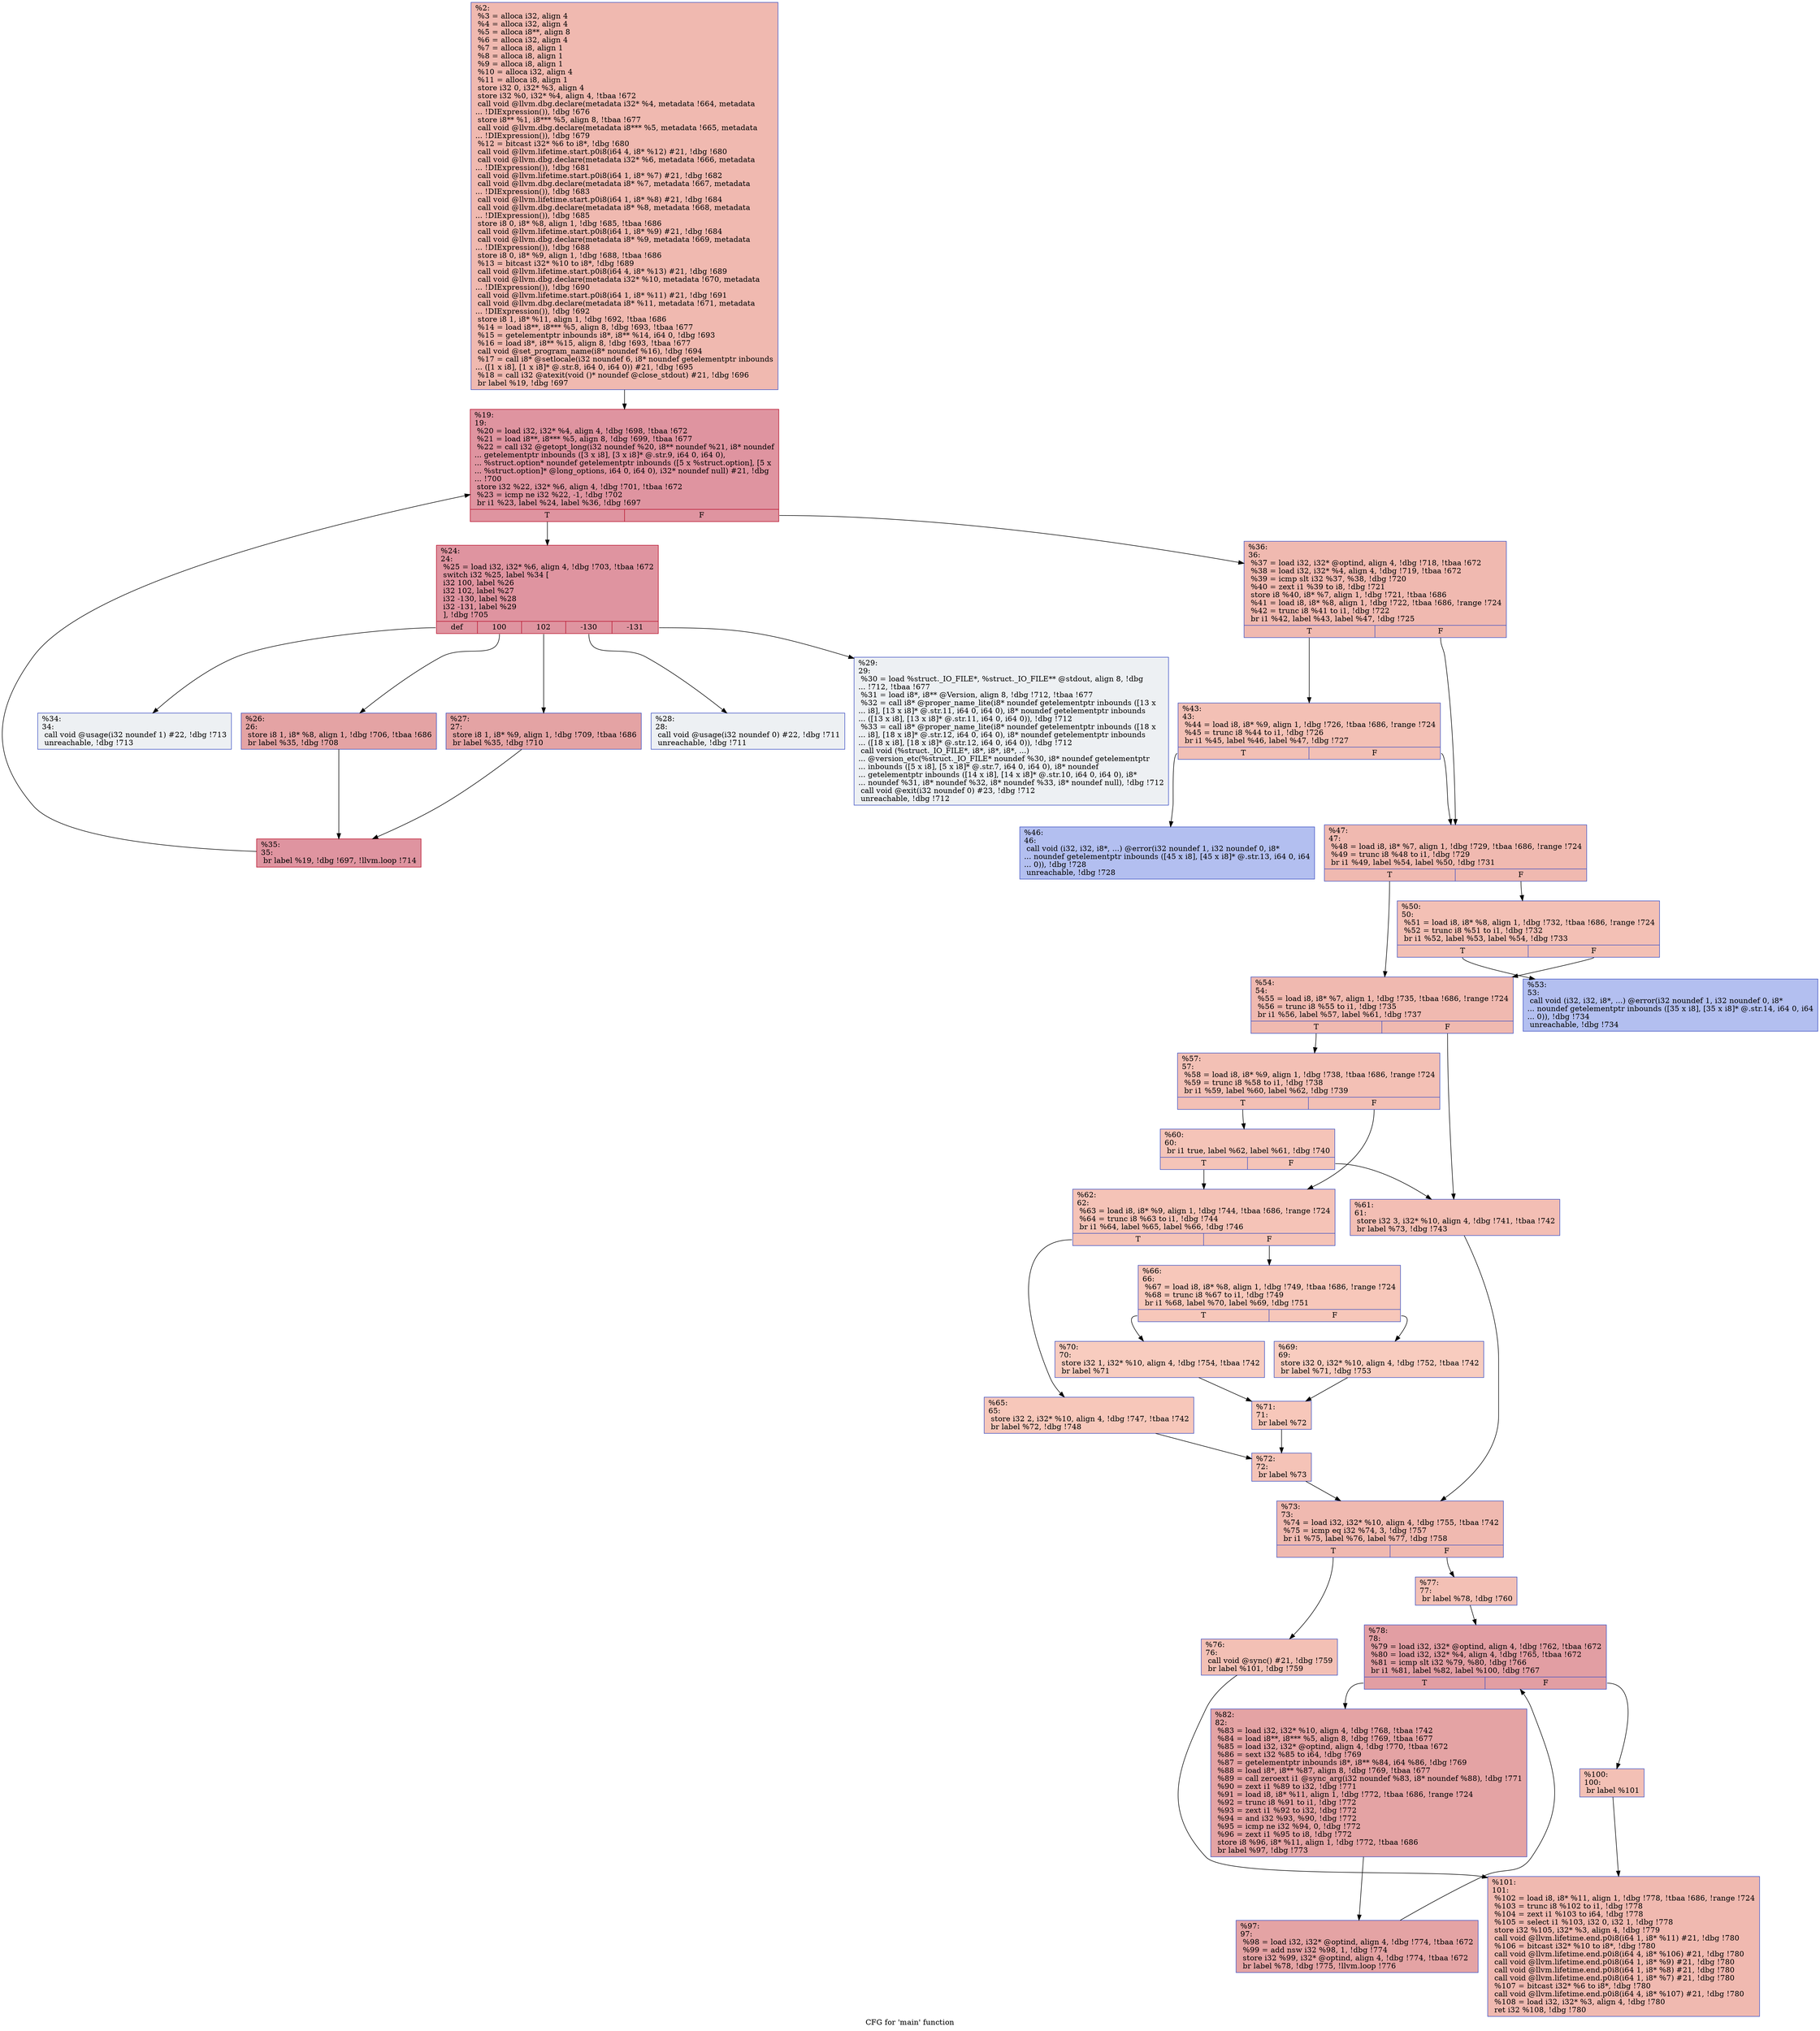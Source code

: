 digraph "CFG for 'main' function" {
	label="CFG for 'main' function";

	Node0x18931d0 [shape=record,color="#3d50c3ff", style=filled, fillcolor="#de614d70",label="{%2:\l  %3 = alloca i32, align 4\l  %4 = alloca i32, align 4\l  %5 = alloca i8**, align 8\l  %6 = alloca i32, align 4\l  %7 = alloca i8, align 1\l  %8 = alloca i8, align 1\l  %9 = alloca i8, align 1\l  %10 = alloca i32, align 4\l  %11 = alloca i8, align 1\l  store i32 0, i32* %3, align 4\l  store i32 %0, i32* %4, align 4, !tbaa !672\l  call void @llvm.dbg.declare(metadata i32* %4, metadata !664, metadata\l... !DIExpression()), !dbg !676\l  store i8** %1, i8*** %5, align 8, !tbaa !677\l  call void @llvm.dbg.declare(metadata i8*** %5, metadata !665, metadata\l... !DIExpression()), !dbg !679\l  %12 = bitcast i32* %6 to i8*, !dbg !680\l  call void @llvm.lifetime.start.p0i8(i64 4, i8* %12) #21, !dbg !680\l  call void @llvm.dbg.declare(metadata i32* %6, metadata !666, metadata\l... !DIExpression()), !dbg !681\l  call void @llvm.lifetime.start.p0i8(i64 1, i8* %7) #21, !dbg !682\l  call void @llvm.dbg.declare(metadata i8* %7, metadata !667, metadata\l... !DIExpression()), !dbg !683\l  call void @llvm.lifetime.start.p0i8(i64 1, i8* %8) #21, !dbg !684\l  call void @llvm.dbg.declare(metadata i8* %8, metadata !668, metadata\l... !DIExpression()), !dbg !685\l  store i8 0, i8* %8, align 1, !dbg !685, !tbaa !686\l  call void @llvm.lifetime.start.p0i8(i64 1, i8* %9) #21, !dbg !684\l  call void @llvm.dbg.declare(metadata i8* %9, metadata !669, metadata\l... !DIExpression()), !dbg !688\l  store i8 0, i8* %9, align 1, !dbg !688, !tbaa !686\l  %13 = bitcast i32* %10 to i8*, !dbg !689\l  call void @llvm.lifetime.start.p0i8(i64 4, i8* %13) #21, !dbg !689\l  call void @llvm.dbg.declare(metadata i32* %10, metadata !670, metadata\l... !DIExpression()), !dbg !690\l  call void @llvm.lifetime.start.p0i8(i64 1, i8* %11) #21, !dbg !691\l  call void @llvm.dbg.declare(metadata i8* %11, metadata !671, metadata\l... !DIExpression()), !dbg !692\l  store i8 1, i8* %11, align 1, !dbg !692, !tbaa !686\l  %14 = load i8**, i8*** %5, align 8, !dbg !693, !tbaa !677\l  %15 = getelementptr inbounds i8*, i8** %14, i64 0, !dbg !693\l  %16 = load i8*, i8** %15, align 8, !dbg !693, !tbaa !677\l  call void @set_program_name(i8* noundef %16), !dbg !694\l  %17 = call i8* @setlocale(i32 noundef 6, i8* noundef getelementptr inbounds\l... ([1 x i8], [1 x i8]* @.str.8, i64 0, i64 0)) #21, !dbg !695\l  %18 = call i32 @atexit(void ()* noundef @close_stdout) #21, !dbg !696\l  br label %19, !dbg !697\l}"];
	Node0x18931d0 -> Node0x1893220;
	Node0x1893220 [shape=record,color="#b70d28ff", style=filled, fillcolor="#b70d2870",label="{%19:\l19:                                               \l  %20 = load i32, i32* %4, align 4, !dbg !698, !tbaa !672\l  %21 = load i8**, i8*** %5, align 8, !dbg !699, !tbaa !677\l  %22 = call i32 @getopt_long(i32 noundef %20, i8** noundef %21, i8* noundef\l... getelementptr inbounds ([3 x i8], [3 x i8]* @.str.9, i64 0, i64 0),\l... %struct.option* noundef getelementptr inbounds ([5 x %struct.option], [5 x\l... %struct.option]* @long_options, i64 0, i64 0), i32* noundef null) #21, !dbg\l... !700\l  store i32 %22, i32* %6, align 4, !dbg !701, !tbaa !672\l  %23 = icmp ne i32 %22, -1, !dbg !702\l  br i1 %23, label %24, label %36, !dbg !697\l|{<s0>T|<s1>F}}"];
	Node0x1893220:s0 -> Node0x1893270;
	Node0x1893220:s1 -> Node0x18934a0;
	Node0x1893270 [shape=record,color="#b70d28ff", style=filled, fillcolor="#b70d2870",label="{%24:\l24:                                               \l  %25 = load i32, i32* %6, align 4, !dbg !703, !tbaa !672\l  switch i32 %25, label %34 [\l    i32 100, label %26\l    i32 102, label %27\l    i32 -130, label %28\l    i32 -131, label %29\l  ], !dbg !705\l|{<s0>def|<s1>100|<s2>102|<s3>-130|<s4>-131}}"];
	Node0x1893270:s0 -> Node0x1893400;
	Node0x1893270:s1 -> Node0x18932c0;
	Node0x1893270:s2 -> Node0x1893310;
	Node0x1893270:s3 -> Node0x1893360;
	Node0x1893270:s4 -> Node0x18933b0;
	Node0x18932c0 [shape=record,color="#3d50c3ff", style=filled, fillcolor="#c32e3170",label="{%26:\l26:                                               \l  store i8 1, i8* %8, align 1, !dbg !706, !tbaa !686\l  br label %35, !dbg !708\l}"];
	Node0x18932c0 -> Node0x1893450;
	Node0x1893310 [shape=record,color="#3d50c3ff", style=filled, fillcolor="#c32e3170",label="{%27:\l27:                                               \l  store i8 1, i8* %9, align 1, !dbg !709, !tbaa !686\l  br label %35, !dbg !710\l}"];
	Node0x1893310 -> Node0x1893450;
	Node0x1893360 [shape=record,color="#3d50c3ff", style=filled, fillcolor="#d6dce470",label="{%28:\l28:                                               \l  call void @usage(i32 noundef 0) #22, !dbg !711\l  unreachable, !dbg !711\l}"];
	Node0x18933b0 [shape=record,color="#3d50c3ff", style=filled, fillcolor="#d6dce470",label="{%29:\l29:                                               \l  %30 = load %struct._IO_FILE*, %struct._IO_FILE** @stdout, align 8, !dbg\l... !712, !tbaa !677\l  %31 = load i8*, i8** @Version, align 8, !dbg !712, !tbaa !677\l  %32 = call i8* @proper_name_lite(i8* noundef getelementptr inbounds ([13 x\l... i8], [13 x i8]* @.str.11, i64 0, i64 0), i8* noundef getelementptr inbounds\l... ([13 x i8], [13 x i8]* @.str.11, i64 0, i64 0)), !dbg !712\l  %33 = call i8* @proper_name_lite(i8* noundef getelementptr inbounds ([18 x\l... i8], [18 x i8]* @.str.12, i64 0, i64 0), i8* noundef getelementptr inbounds\l... ([18 x i8], [18 x i8]* @.str.12, i64 0, i64 0)), !dbg !712\l  call void (%struct._IO_FILE*, i8*, i8*, i8*, ...)\l... @version_etc(%struct._IO_FILE* noundef %30, i8* noundef getelementptr\l... inbounds ([5 x i8], [5 x i8]* @.str.7, i64 0, i64 0), i8* noundef\l... getelementptr inbounds ([14 x i8], [14 x i8]* @.str.10, i64 0, i64 0), i8*\l... noundef %31, i8* noundef %32, i8* noundef %33, i8* noundef null), !dbg !712\l  call void @exit(i32 noundef 0) #23, !dbg !712\l  unreachable, !dbg !712\l}"];
	Node0x1893400 [shape=record,color="#3d50c3ff", style=filled, fillcolor="#d6dce470",label="{%34:\l34:                                               \l  call void @usage(i32 noundef 1) #22, !dbg !713\l  unreachable, !dbg !713\l}"];
	Node0x1893450 [shape=record,color="#b70d28ff", style=filled, fillcolor="#b70d2870",label="{%35:\l35:                                               \l  br label %19, !dbg !697, !llvm.loop !714\l}"];
	Node0x1893450 -> Node0x1893220;
	Node0x18934a0 [shape=record,color="#3d50c3ff", style=filled, fillcolor="#de614d70",label="{%36:\l36:                                               \l  %37 = load i32, i32* @optind, align 4, !dbg !718, !tbaa !672\l  %38 = load i32, i32* %4, align 4, !dbg !719, !tbaa !672\l  %39 = icmp slt i32 %37, %38, !dbg !720\l  %40 = zext i1 %39 to i8, !dbg !721\l  store i8 %40, i8* %7, align 1, !dbg !721, !tbaa !686\l  %41 = load i8, i8* %8, align 1, !dbg !722, !tbaa !686, !range !724\l  %42 = trunc i8 %41 to i1, !dbg !722\l  br i1 %42, label %43, label %47, !dbg !725\l|{<s0>T|<s1>F}}"];
	Node0x18934a0:s0 -> Node0x18934f0;
	Node0x18934a0:s1 -> Node0x1893590;
	Node0x18934f0 [shape=record,color="#3d50c3ff", style=filled, fillcolor="#e5705870",label="{%43:\l43:                                               \l  %44 = load i8, i8* %9, align 1, !dbg !726, !tbaa !686, !range !724\l  %45 = trunc i8 %44 to i1, !dbg !726\l  br i1 %45, label %46, label %47, !dbg !727\l|{<s0>T|<s1>F}}"];
	Node0x18934f0:s0 -> Node0x1893540;
	Node0x18934f0:s1 -> Node0x1893590;
	Node0x1893540 [shape=record,color="#3d50c3ff", style=filled, fillcolor="#536edd70",label="{%46:\l46:                                               \l  call void (i32, i32, i8*, ...) @error(i32 noundef 1, i32 noundef 0, i8*\l... noundef getelementptr inbounds ([45 x i8], [45 x i8]* @.str.13, i64 0, i64\l... 0)), !dbg !728\l  unreachable, !dbg !728\l}"];
	Node0x1893590 [shape=record,color="#3d50c3ff", style=filled, fillcolor="#de614d70",label="{%47:\l47:                                               \l  %48 = load i8, i8* %7, align 1, !dbg !729, !tbaa !686, !range !724\l  %49 = trunc i8 %48 to i1, !dbg !729\l  br i1 %49, label %54, label %50, !dbg !731\l|{<s0>T|<s1>F}}"];
	Node0x1893590:s0 -> Node0x1893680;
	Node0x1893590:s1 -> Node0x18935e0;
	Node0x18935e0 [shape=record,color="#3d50c3ff", style=filled, fillcolor="#e5705870",label="{%50:\l50:                                               \l  %51 = load i8, i8* %8, align 1, !dbg !732, !tbaa !686, !range !724\l  %52 = trunc i8 %51 to i1, !dbg !732\l  br i1 %52, label %53, label %54, !dbg !733\l|{<s0>T|<s1>F}}"];
	Node0x18935e0:s0 -> Node0x1893630;
	Node0x18935e0:s1 -> Node0x1893680;
	Node0x1893630 [shape=record,color="#3d50c3ff", style=filled, fillcolor="#536edd70",label="{%53:\l53:                                               \l  call void (i32, i32, i8*, ...) @error(i32 noundef 1, i32 noundef 0, i8*\l... noundef getelementptr inbounds ([35 x i8], [35 x i8]* @.str.14, i64 0, i64\l... 0)), !dbg !734\l  unreachable, !dbg !734\l}"];
	Node0x1893680 [shape=record,color="#3d50c3ff", style=filled, fillcolor="#de614d70",label="{%54:\l54:                                               \l  %55 = load i8, i8* %7, align 1, !dbg !735, !tbaa !686, !range !724\l  %56 = trunc i8 %55 to i1, !dbg !735\l  br i1 %56, label %57, label %61, !dbg !737\l|{<s0>T|<s1>F}}"];
	Node0x1893680:s0 -> Node0x18936d0;
	Node0x1893680:s1 -> Node0x1893770;
	Node0x18936d0 [shape=record,color="#3d50c3ff", style=filled, fillcolor="#e5705870",label="{%57:\l57:                                               \l  %58 = load i8, i8* %9, align 1, !dbg !738, !tbaa !686, !range !724\l  %59 = trunc i8 %58 to i1, !dbg !738\l  br i1 %59, label %60, label %62, !dbg !739\l|{<s0>T|<s1>F}}"];
	Node0x18936d0:s0 -> Node0x1893720;
	Node0x18936d0:s1 -> Node0x18937c0;
	Node0x1893720 [shape=record,color="#3d50c3ff", style=filled, fillcolor="#e97a5f70",label="{%60:\l60:                                               \l  br i1 true, label %62, label %61, !dbg !740\l|{<s0>T|<s1>F}}"];
	Node0x1893720:s0 -> Node0x18937c0;
	Node0x1893720:s1 -> Node0x1893770;
	Node0x1893770 [shape=record,color="#3d50c3ff", style=filled, fillcolor="#e36c5570",label="{%61:\l61:                                               \l  store i32 3, i32* %10, align 4, !dbg !741, !tbaa !742\l  br label %73, !dbg !743\l}"];
	Node0x1893770 -> Node0x18939f0;
	Node0x18937c0 [shape=record,color="#3d50c3ff", style=filled, fillcolor="#e8765c70",label="{%62:\l62:                                               \l  %63 = load i8, i8* %9, align 1, !dbg !744, !tbaa !686, !range !724\l  %64 = trunc i8 %63 to i1, !dbg !744\l  br i1 %64, label %65, label %66, !dbg !746\l|{<s0>T|<s1>F}}"];
	Node0x18937c0:s0 -> Node0x1893810;
	Node0x18937c0:s1 -> Node0x1893860;
	Node0x1893810 [shape=record,color="#3d50c3ff", style=filled, fillcolor="#ec7f6370",label="{%65:\l65:                                               \l  store i32 2, i32* %10, align 4, !dbg !747, !tbaa !742\l  br label %72, !dbg !748\l}"];
	Node0x1893810 -> Node0x18939a0;
	Node0x1893860 [shape=record,color="#3d50c3ff", style=filled, fillcolor="#ec7f6370",label="{%66:\l66:                                               \l  %67 = load i8, i8* %8, align 1, !dbg !749, !tbaa !686, !range !724\l  %68 = trunc i8 %67 to i1, !dbg !749\l  br i1 %68, label %70, label %69, !dbg !751\l|{<s0>T|<s1>F}}"];
	Node0x1893860:s0 -> Node0x1893900;
	Node0x1893860:s1 -> Node0x18938b0;
	Node0x18938b0 [shape=record,color="#3d50c3ff", style=filled, fillcolor="#f08b6e70",label="{%69:\l69:                                               \l  store i32 0, i32* %10, align 4, !dbg !752, !tbaa !742\l  br label %71, !dbg !753\l}"];
	Node0x18938b0 -> Node0x1893950;
	Node0x1893900 [shape=record,color="#3d50c3ff", style=filled, fillcolor="#f08b6e70",label="{%70:\l70:                                               \l  store i32 1, i32* %10, align 4, !dbg !754, !tbaa !742\l  br label %71\l}"];
	Node0x1893900 -> Node0x1893950;
	Node0x1893950 [shape=record,color="#3d50c3ff", style=filled, fillcolor="#ec7f6370",label="{%71:\l71:                                               \l  br label %72\l}"];
	Node0x1893950 -> Node0x18939a0;
	Node0x18939a0 [shape=record,color="#3d50c3ff", style=filled, fillcolor="#e8765c70",label="{%72:\l72:                                               \l  br label %73\l}"];
	Node0x18939a0 -> Node0x18939f0;
	Node0x18939f0 [shape=record,color="#3d50c3ff", style=filled, fillcolor="#de614d70",label="{%73:\l73:                                               \l  %74 = load i32, i32* %10, align 4, !dbg !755, !tbaa !742\l  %75 = icmp eq i32 %74, 3, !dbg !757\l  br i1 %75, label %76, label %77, !dbg !758\l|{<s0>T|<s1>F}}"];
	Node0x18939f0:s0 -> Node0x1893a40;
	Node0x18939f0:s1 -> Node0x1893a90;
	Node0x1893a40 [shape=record,color="#3d50c3ff", style=filled, fillcolor="#e5705870",label="{%76:\l76:                                               \l  call void @sync() #21, !dbg !759\l  br label %101, !dbg !759\l}"];
	Node0x1893a40 -> Node0x1893c20;
	Node0x1893a90 [shape=record,color="#3d50c3ff", style=filled, fillcolor="#e5705870",label="{%77:\l77:                                               \l  br label %78, !dbg !760\l}"];
	Node0x1893a90 -> Node0x1893ae0;
	Node0x1893ae0 [shape=record,color="#3d50c3ff", style=filled, fillcolor="#be242e70",label="{%78:\l78:                                               \l  %79 = load i32, i32* @optind, align 4, !dbg !762, !tbaa !672\l  %80 = load i32, i32* %4, align 4, !dbg !765, !tbaa !672\l  %81 = icmp slt i32 %79, %80, !dbg !766\l  br i1 %81, label %82, label %100, !dbg !767\l|{<s0>T|<s1>F}}"];
	Node0x1893ae0:s0 -> Node0x1893b30;
	Node0x1893ae0:s1 -> Node0x1893bd0;
	Node0x1893b30 [shape=record,color="#3d50c3ff", style=filled, fillcolor="#c32e3170",label="{%82:\l82:                                               \l  %83 = load i32, i32* %10, align 4, !dbg !768, !tbaa !742\l  %84 = load i8**, i8*** %5, align 8, !dbg !769, !tbaa !677\l  %85 = load i32, i32* @optind, align 4, !dbg !770, !tbaa !672\l  %86 = sext i32 %85 to i64, !dbg !769\l  %87 = getelementptr inbounds i8*, i8** %84, i64 %86, !dbg !769\l  %88 = load i8*, i8** %87, align 8, !dbg !769, !tbaa !677\l  %89 = call zeroext i1 @sync_arg(i32 noundef %83, i8* noundef %88), !dbg !771\l  %90 = zext i1 %89 to i32, !dbg !771\l  %91 = load i8, i8* %11, align 1, !dbg !772, !tbaa !686, !range !724\l  %92 = trunc i8 %91 to i1, !dbg !772\l  %93 = zext i1 %92 to i32, !dbg !772\l  %94 = and i32 %93, %90, !dbg !772\l  %95 = icmp ne i32 %94, 0, !dbg !772\l  %96 = zext i1 %95 to i8, !dbg !772\l  store i8 %96, i8* %11, align 1, !dbg !772, !tbaa !686\l  br label %97, !dbg !773\l}"];
	Node0x1893b30 -> Node0x1893b80;
	Node0x1893b80 [shape=record,color="#3d50c3ff", style=filled, fillcolor="#c32e3170",label="{%97:\l97:                                               \l  %98 = load i32, i32* @optind, align 4, !dbg !774, !tbaa !672\l  %99 = add nsw i32 %98, 1, !dbg !774\l  store i32 %99, i32* @optind, align 4, !dbg !774, !tbaa !672\l  br label %78, !dbg !775, !llvm.loop !776\l}"];
	Node0x1893b80 -> Node0x1893ae0;
	Node0x1893bd0 [shape=record,color="#3d50c3ff", style=filled, fillcolor="#e5705870",label="{%100:\l100:                                              \l  br label %101\l}"];
	Node0x1893bd0 -> Node0x1893c20;
	Node0x1893c20 [shape=record,color="#3d50c3ff", style=filled, fillcolor="#de614d70",label="{%101:\l101:                                              \l  %102 = load i8, i8* %11, align 1, !dbg !778, !tbaa !686, !range !724\l  %103 = trunc i8 %102 to i1, !dbg !778\l  %104 = zext i1 %103 to i64, !dbg !778\l  %105 = select i1 %103, i32 0, i32 1, !dbg !778\l  store i32 %105, i32* %3, align 4, !dbg !779\l  call void @llvm.lifetime.end.p0i8(i64 1, i8* %11) #21, !dbg !780\l  %106 = bitcast i32* %10 to i8*, !dbg !780\l  call void @llvm.lifetime.end.p0i8(i64 4, i8* %106) #21, !dbg !780\l  call void @llvm.lifetime.end.p0i8(i64 1, i8* %9) #21, !dbg !780\l  call void @llvm.lifetime.end.p0i8(i64 1, i8* %8) #21, !dbg !780\l  call void @llvm.lifetime.end.p0i8(i64 1, i8* %7) #21, !dbg !780\l  %107 = bitcast i32* %6 to i8*, !dbg !780\l  call void @llvm.lifetime.end.p0i8(i64 4, i8* %107) #21, !dbg !780\l  %108 = load i32, i32* %3, align 4, !dbg !780\l  ret i32 %108, !dbg !780\l}"];
}
